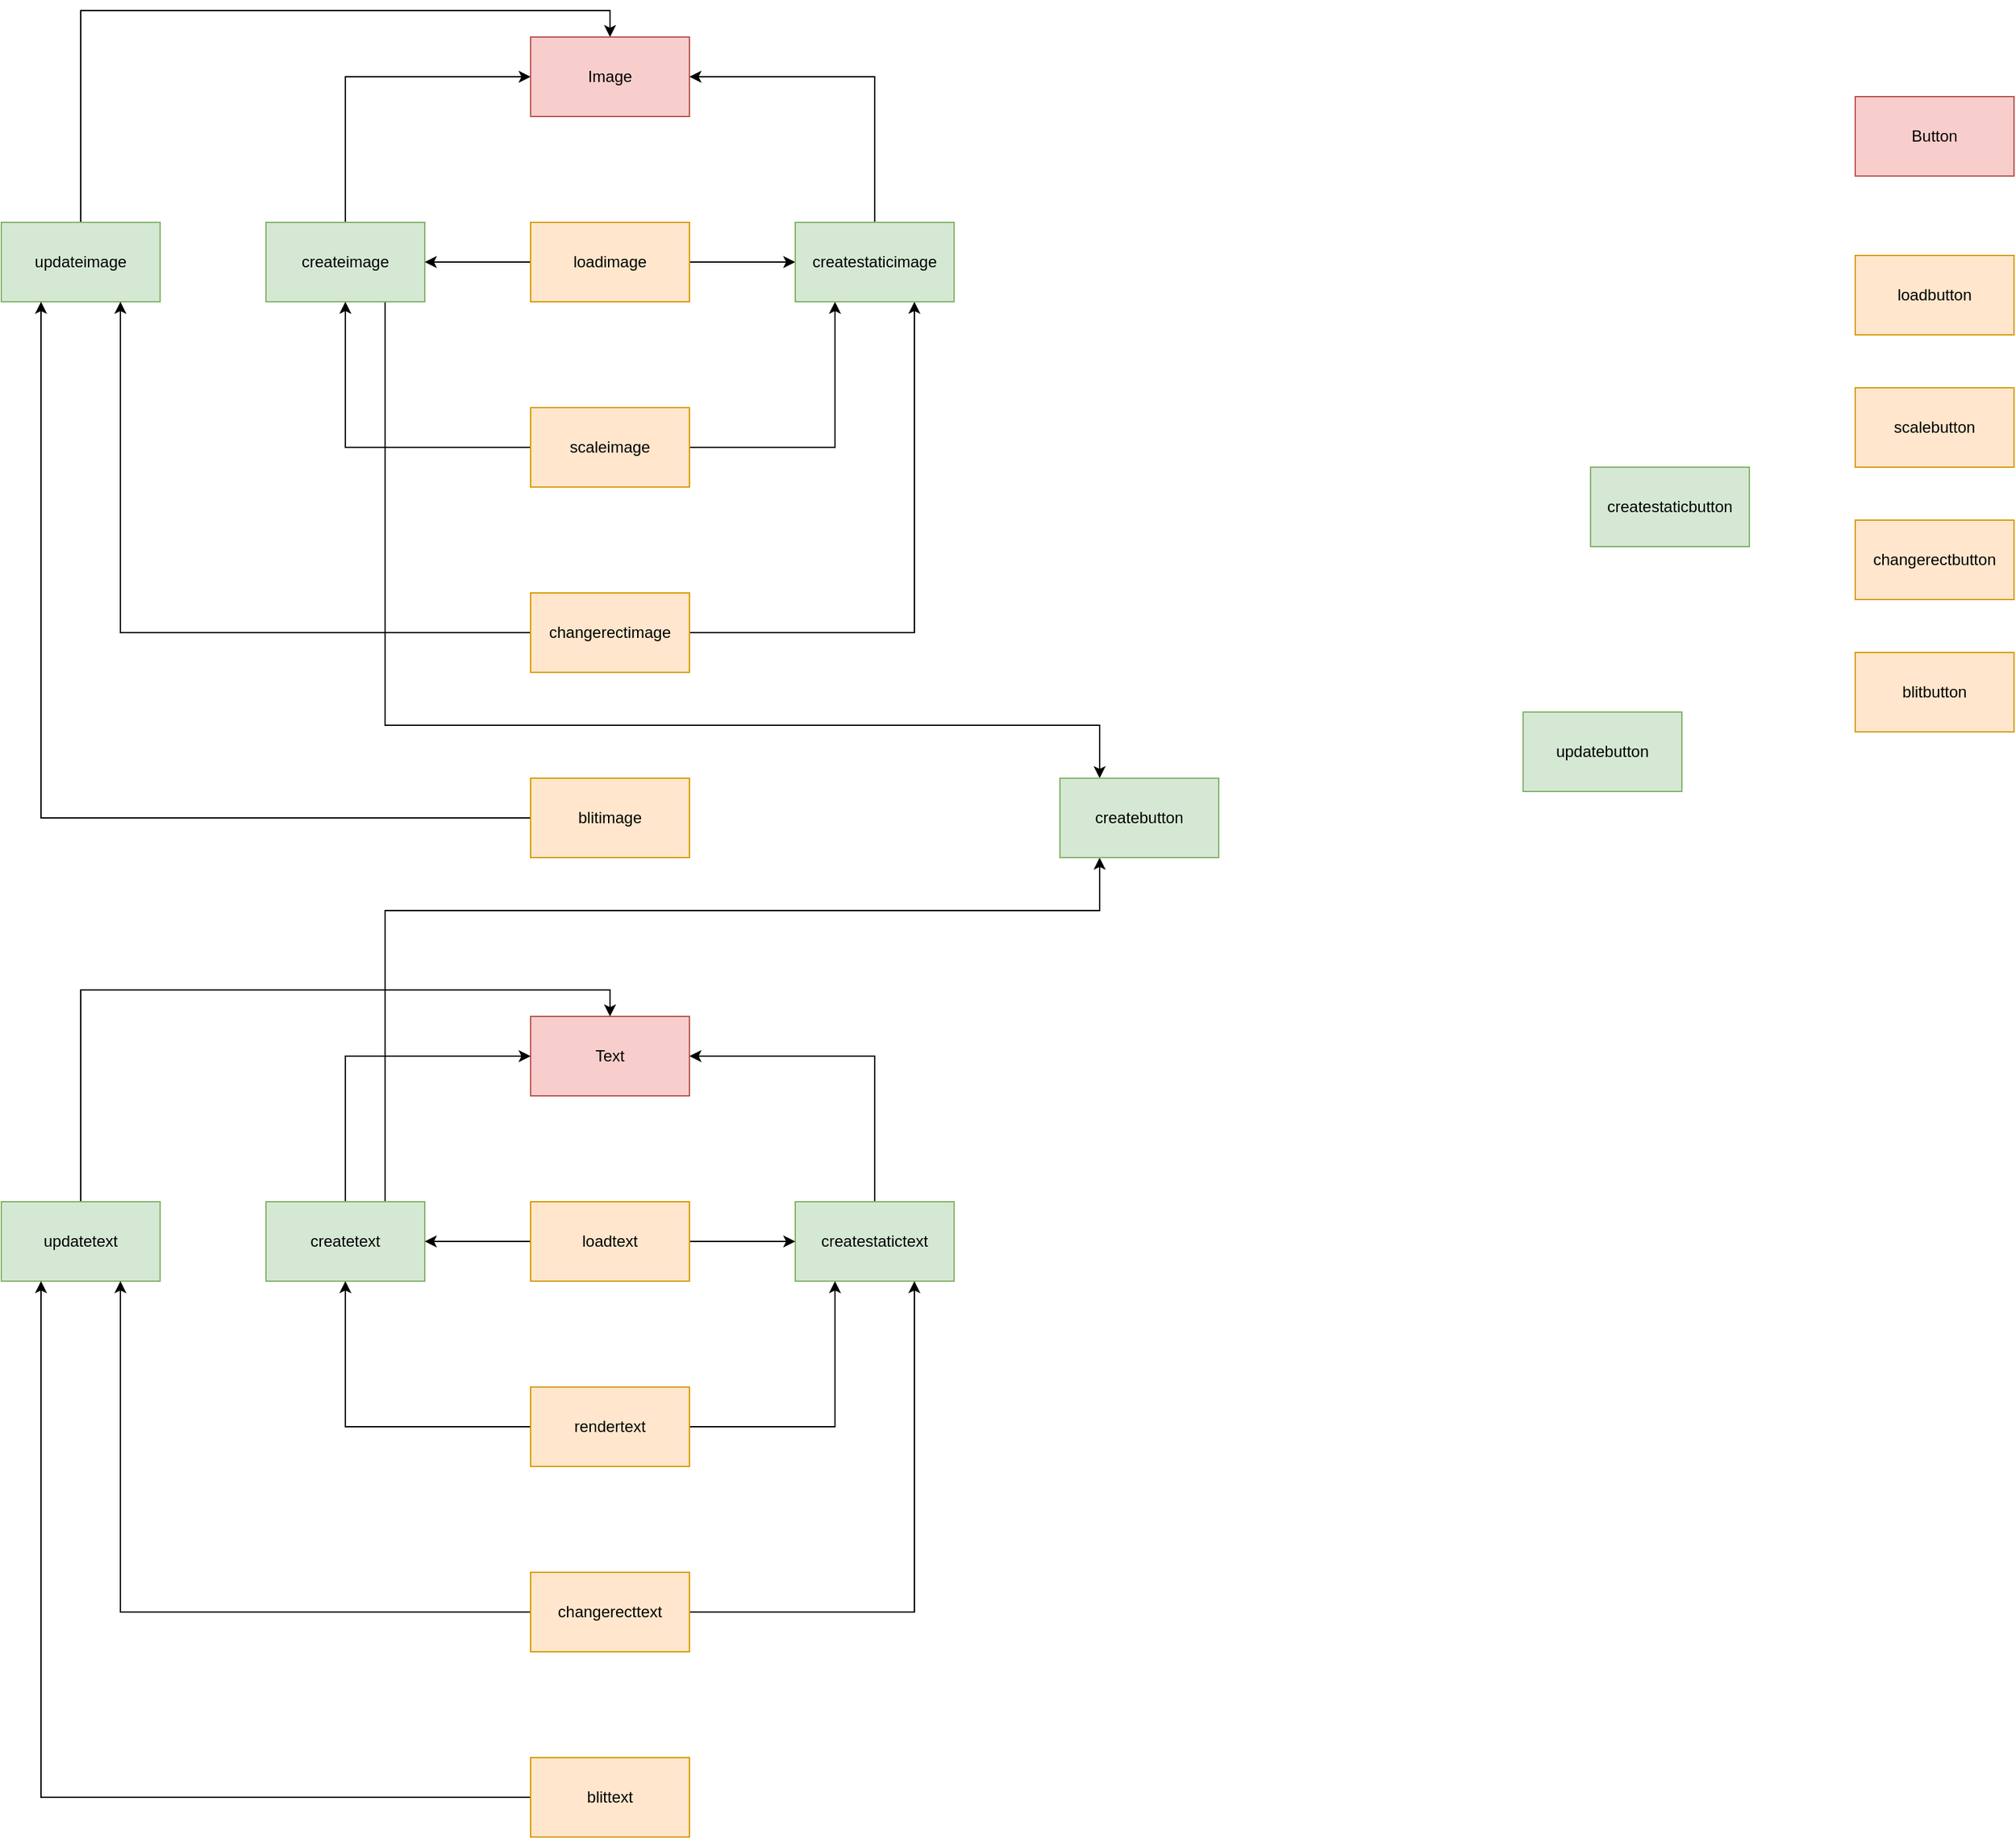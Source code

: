 <mxfile version="12.8.4" type="github">
  <diagram id="M2v9OtbhASXZDHdSWJYJ" name="Page-1">
    <mxGraphModel dx="1673" dy="933" grid="1" gridSize="10" guides="1" tooltips="1" connect="1" arrows="1" fold="1" page="1" pageScale="1" pageWidth="827" pageHeight="1169" math="0" shadow="0">
      <root>
        <mxCell id="0" />
        <mxCell id="1" parent="0" />
        <mxCell id="l5dD-DMRnh2UDKKwASvm-28" style="edgeStyle=orthogonalEdgeStyle;rounded=0;orthogonalLoop=1;jettySize=auto;html=1;exitX=0.5;exitY=0;exitDx=0;exitDy=0;entryX=0;entryY=0.5;entryDx=0;entryDy=0;" edge="1" parent="1" source="l5dD-DMRnh2UDKKwASvm-1" target="l5dD-DMRnh2UDKKwASvm-8">
          <mxGeometry relative="1" as="geometry" />
        </mxCell>
        <mxCell id="l5dD-DMRnh2UDKKwASvm-82" style="edgeStyle=orthogonalEdgeStyle;rounded=0;orthogonalLoop=1;jettySize=auto;html=1;exitX=0.75;exitY=1;exitDx=0;exitDy=0;entryX=0.25;entryY=0;entryDx=0;entryDy=0;" edge="1" parent="1" source="l5dD-DMRnh2UDKKwASvm-1" target="l5dD-DMRnh2UDKKwASvm-59">
          <mxGeometry relative="1" as="geometry">
            <Array as="points">
              <mxPoint x="330" y="580" />
              <mxPoint x="870" y="580" />
            </Array>
          </mxGeometry>
        </mxCell>
        <mxCell id="l5dD-DMRnh2UDKKwASvm-1" value="createimage" style="rounded=0;whiteSpace=wrap;html=1;fillColor=#d5e8d4;strokeColor=#82b366;" vertex="1" parent="1">
          <mxGeometry x="240" y="200" width="120" height="60" as="geometry" />
        </mxCell>
        <mxCell id="l5dD-DMRnh2UDKKwASvm-11" style="edgeStyle=orthogonalEdgeStyle;rounded=0;orthogonalLoop=1;jettySize=auto;html=1;exitX=0;exitY=0.5;exitDx=0;exitDy=0;entryX=1;entryY=0.5;entryDx=0;entryDy=0;" edge="1" parent="1" source="l5dD-DMRnh2UDKKwASvm-2" target="l5dD-DMRnh2UDKKwASvm-1">
          <mxGeometry relative="1" as="geometry" />
        </mxCell>
        <mxCell id="l5dD-DMRnh2UDKKwASvm-21" style="edgeStyle=orthogonalEdgeStyle;rounded=0;orthogonalLoop=1;jettySize=auto;html=1;exitX=1;exitY=0.5;exitDx=0;exitDy=0;entryX=0;entryY=0.5;entryDx=0;entryDy=0;" edge="1" parent="1" source="l5dD-DMRnh2UDKKwASvm-2" target="l5dD-DMRnh2UDKKwASvm-9">
          <mxGeometry relative="1" as="geometry" />
        </mxCell>
        <mxCell id="l5dD-DMRnh2UDKKwASvm-2" value="loadimage" style="rounded=0;whiteSpace=wrap;html=1;fillColor=#ffe6cc;strokeColor=#d79b00;" vertex="1" parent="1">
          <mxGeometry x="440" y="200" width="120" height="60" as="geometry" />
        </mxCell>
        <mxCell id="l5dD-DMRnh2UDKKwASvm-62" style="edgeStyle=orthogonalEdgeStyle;rounded=0;orthogonalLoop=1;jettySize=auto;html=1;exitX=0;exitY=0.5;exitDx=0;exitDy=0;entryX=0.5;entryY=1;entryDx=0;entryDy=0;" edge="1" parent="1" source="l5dD-DMRnh2UDKKwASvm-4" target="l5dD-DMRnh2UDKKwASvm-1">
          <mxGeometry relative="1" as="geometry" />
        </mxCell>
        <mxCell id="l5dD-DMRnh2UDKKwASvm-66" style="edgeStyle=orthogonalEdgeStyle;rounded=0;orthogonalLoop=1;jettySize=auto;html=1;exitX=1;exitY=0.5;exitDx=0;exitDy=0;entryX=0.25;entryY=1;entryDx=0;entryDy=0;" edge="1" parent="1" source="l5dD-DMRnh2UDKKwASvm-4" target="l5dD-DMRnh2UDKKwASvm-9">
          <mxGeometry relative="1" as="geometry" />
        </mxCell>
        <mxCell id="l5dD-DMRnh2UDKKwASvm-4" value="scaleimage" style="rounded=0;whiteSpace=wrap;html=1;fillColor=#ffe6cc;strokeColor=#d79b00;" vertex="1" parent="1">
          <mxGeometry x="440" y="340" width="120" height="60" as="geometry" />
        </mxCell>
        <mxCell id="l5dD-DMRnh2UDKKwASvm-32" style="edgeStyle=orthogonalEdgeStyle;rounded=0;orthogonalLoop=1;jettySize=auto;html=1;exitX=0.5;exitY=0;exitDx=0;exitDy=0;entryX=0.5;entryY=0;entryDx=0;entryDy=0;" edge="1" parent="1" source="l5dD-DMRnh2UDKKwASvm-5" target="l5dD-DMRnh2UDKKwASvm-8">
          <mxGeometry relative="1" as="geometry" />
        </mxCell>
        <mxCell id="l5dD-DMRnh2UDKKwASvm-5" value="updateimage" style="rounded=0;whiteSpace=wrap;html=1;fillColor=#d5e8d4;strokeColor=#82b366;" vertex="1" parent="1">
          <mxGeometry x="40" y="200" width="120" height="60" as="geometry" />
        </mxCell>
        <mxCell id="l5dD-DMRnh2UDKKwASvm-67" style="edgeStyle=orthogonalEdgeStyle;rounded=0;orthogonalLoop=1;jettySize=auto;html=1;exitX=1;exitY=0.5;exitDx=0;exitDy=0;entryX=0.75;entryY=1;entryDx=0;entryDy=0;" edge="1" parent="1" source="l5dD-DMRnh2UDKKwASvm-6" target="l5dD-DMRnh2UDKKwASvm-9">
          <mxGeometry relative="1" as="geometry" />
        </mxCell>
        <mxCell id="l5dD-DMRnh2UDKKwASvm-75" style="edgeStyle=orthogonalEdgeStyle;rounded=0;orthogonalLoop=1;jettySize=auto;html=1;exitX=0;exitY=0.5;exitDx=0;exitDy=0;entryX=0.75;entryY=1;entryDx=0;entryDy=0;" edge="1" parent="1" source="l5dD-DMRnh2UDKKwASvm-6" target="l5dD-DMRnh2UDKKwASvm-5">
          <mxGeometry relative="1" as="geometry" />
        </mxCell>
        <mxCell id="l5dD-DMRnh2UDKKwASvm-6" value="changerectimage" style="rounded=0;whiteSpace=wrap;html=1;fillColor=#ffe6cc;strokeColor=#d79b00;" vertex="1" parent="1">
          <mxGeometry x="440" y="480" width="120" height="60" as="geometry" />
        </mxCell>
        <mxCell id="l5dD-DMRnh2UDKKwASvm-76" style="edgeStyle=orthogonalEdgeStyle;rounded=0;orthogonalLoop=1;jettySize=auto;html=1;exitX=0;exitY=0.5;exitDx=0;exitDy=0;entryX=0.25;entryY=1;entryDx=0;entryDy=0;" edge="1" parent="1" source="l5dD-DMRnh2UDKKwASvm-7" target="l5dD-DMRnh2UDKKwASvm-5">
          <mxGeometry relative="1" as="geometry" />
        </mxCell>
        <mxCell id="l5dD-DMRnh2UDKKwASvm-7" value="blitimage" style="rounded=0;whiteSpace=wrap;html=1;fillColor=#ffe6cc;strokeColor=#d79b00;" vertex="1" parent="1">
          <mxGeometry x="440" y="620" width="120" height="60" as="geometry" />
        </mxCell>
        <mxCell id="l5dD-DMRnh2UDKKwASvm-8" value="Image" style="rounded=0;whiteSpace=wrap;html=1;fillColor=#f8cecc;strokeColor=#b85450;" vertex="1" parent="1">
          <mxGeometry x="440" y="60" width="120" height="60" as="geometry" />
        </mxCell>
        <mxCell id="l5dD-DMRnh2UDKKwASvm-29" style="edgeStyle=orthogonalEdgeStyle;rounded=0;orthogonalLoop=1;jettySize=auto;html=1;exitX=0.5;exitY=0;exitDx=0;exitDy=0;entryX=1;entryY=0.5;entryDx=0;entryDy=0;" edge="1" parent="1" source="l5dD-DMRnh2UDKKwASvm-9" target="l5dD-DMRnh2UDKKwASvm-8">
          <mxGeometry relative="1" as="geometry" />
        </mxCell>
        <mxCell id="l5dD-DMRnh2UDKKwASvm-9" value="createstaticimage" style="rounded=0;whiteSpace=wrap;html=1;fillColor=#d5e8d4;strokeColor=#82b366;" vertex="1" parent="1">
          <mxGeometry x="640" y="200" width="120" height="60" as="geometry" />
        </mxCell>
        <mxCell id="l5dD-DMRnh2UDKKwASvm-33" value="Text" style="rounded=0;whiteSpace=wrap;html=1;fillColor=#f8cecc;strokeColor=#b85450;" vertex="1" parent="1">
          <mxGeometry x="440" y="800" width="120" height="60" as="geometry" />
        </mxCell>
        <mxCell id="l5dD-DMRnh2UDKKwASvm-42" style="edgeStyle=orthogonalEdgeStyle;rounded=0;orthogonalLoop=1;jettySize=auto;html=1;exitX=0.5;exitY=0;exitDx=0;exitDy=0;entryX=0;entryY=0.5;entryDx=0;entryDy=0;" edge="1" parent="1" source="l5dD-DMRnh2UDKKwASvm-34" target="l5dD-DMRnh2UDKKwASvm-33">
          <mxGeometry relative="1" as="geometry" />
        </mxCell>
        <mxCell id="l5dD-DMRnh2UDKKwASvm-81" style="edgeStyle=orthogonalEdgeStyle;rounded=0;orthogonalLoop=1;jettySize=auto;html=1;exitX=0.75;exitY=0;exitDx=0;exitDy=0;entryX=0.25;entryY=1;entryDx=0;entryDy=0;" edge="1" parent="1" source="l5dD-DMRnh2UDKKwASvm-34" target="l5dD-DMRnh2UDKKwASvm-59">
          <mxGeometry relative="1" as="geometry">
            <Array as="points">
              <mxPoint x="330" y="720" />
              <mxPoint x="870" y="720" />
            </Array>
          </mxGeometry>
        </mxCell>
        <mxCell id="l5dD-DMRnh2UDKKwASvm-34" value="createtext" style="rounded=0;whiteSpace=wrap;html=1;fillColor=#d5e8d4;strokeColor=#82b366;" vertex="1" parent="1">
          <mxGeometry x="240" y="940" width="120" height="60" as="geometry" />
        </mxCell>
        <mxCell id="l5dD-DMRnh2UDKKwASvm-46" style="edgeStyle=orthogonalEdgeStyle;rounded=0;orthogonalLoop=1;jettySize=auto;html=1;exitX=0.5;exitY=0;exitDx=0;exitDy=0;entryX=1;entryY=0.5;entryDx=0;entryDy=0;" edge="1" parent="1" source="l5dD-DMRnh2UDKKwASvm-35" target="l5dD-DMRnh2UDKKwASvm-33">
          <mxGeometry relative="1" as="geometry" />
        </mxCell>
        <mxCell id="l5dD-DMRnh2UDKKwASvm-35" value="createstatictext" style="rounded=0;whiteSpace=wrap;html=1;fillColor=#d5e8d4;strokeColor=#82b366;" vertex="1" parent="1">
          <mxGeometry x="640" y="940" width="120" height="60" as="geometry" />
        </mxCell>
        <mxCell id="l5dD-DMRnh2UDKKwASvm-78" style="edgeStyle=orthogonalEdgeStyle;rounded=0;orthogonalLoop=1;jettySize=auto;html=1;exitX=0;exitY=0.5;exitDx=0;exitDy=0;entryX=1;entryY=0.5;entryDx=0;entryDy=0;" edge="1" parent="1" source="l5dD-DMRnh2UDKKwASvm-36" target="l5dD-DMRnh2UDKKwASvm-34">
          <mxGeometry relative="1" as="geometry" />
        </mxCell>
        <mxCell id="l5dD-DMRnh2UDKKwASvm-79" style="edgeStyle=orthogonalEdgeStyle;rounded=0;orthogonalLoop=1;jettySize=auto;html=1;exitX=1;exitY=0.5;exitDx=0;exitDy=0;entryX=0;entryY=0.5;entryDx=0;entryDy=0;" edge="1" parent="1" source="l5dD-DMRnh2UDKKwASvm-36" target="l5dD-DMRnh2UDKKwASvm-35">
          <mxGeometry relative="1" as="geometry" />
        </mxCell>
        <mxCell id="l5dD-DMRnh2UDKKwASvm-36" value="loadtext" style="rounded=0;whiteSpace=wrap;html=1;fillColor=#ffe6cc;strokeColor=#d79b00;" vertex="1" parent="1">
          <mxGeometry x="440" y="940" width="120" height="60" as="geometry" />
        </mxCell>
        <mxCell id="l5dD-DMRnh2UDKKwASvm-72" style="edgeStyle=orthogonalEdgeStyle;rounded=0;orthogonalLoop=1;jettySize=auto;html=1;exitX=0;exitY=0.5;exitDx=0;exitDy=0;entryX=0.5;entryY=1;entryDx=0;entryDy=0;" edge="1" parent="1" source="l5dD-DMRnh2UDKKwASvm-37" target="l5dD-DMRnh2UDKKwASvm-34">
          <mxGeometry relative="1" as="geometry" />
        </mxCell>
        <mxCell id="l5dD-DMRnh2UDKKwASvm-73" style="edgeStyle=orthogonalEdgeStyle;rounded=0;orthogonalLoop=1;jettySize=auto;html=1;exitX=1;exitY=0.5;exitDx=0;exitDy=0;entryX=0.25;entryY=1;entryDx=0;entryDy=0;" edge="1" parent="1" source="l5dD-DMRnh2UDKKwASvm-37" target="l5dD-DMRnh2UDKKwASvm-35">
          <mxGeometry relative="1" as="geometry" />
        </mxCell>
        <mxCell id="l5dD-DMRnh2UDKKwASvm-37" value="rendertext" style="rounded=0;whiteSpace=wrap;html=1;fillColor=#ffe6cc;strokeColor=#d79b00;" vertex="1" parent="1">
          <mxGeometry x="440" y="1080" width="120" height="60" as="geometry" />
        </mxCell>
        <mxCell id="l5dD-DMRnh2UDKKwASvm-41" style="edgeStyle=orthogonalEdgeStyle;rounded=0;orthogonalLoop=1;jettySize=auto;html=1;exitX=0.5;exitY=0;exitDx=0;exitDy=0;entryX=0.5;entryY=0;entryDx=0;entryDy=0;" edge="1" parent="1" source="l5dD-DMRnh2UDKKwASvm-38" target="l5dD-DMRnh2UDKKwASvm-33">
          <mxGeometry relative="1" as="geometry" />
        </mxCell>
        <mxCell id="l5dD-DMRnh2UDKKwASvm-38" value="updatetext" style="rounded=0;whiteSpace=wrap;html=1;fillColor=#d5e8d4;strokeColor=#82b366;" vertex="1" parent="1">
          <mxGeometry x="40" y="940" width="120" height="60" as="geometry" />
        </mxCell>
        <mxCell id="l5dD-DMRnh2UDKKwASvm-70" style="edgeStyle=orthogonalEdgeStyle;rounded=0;orthogonalLoop=1;jettySize=auto;html=1;exitX=0;exitY=0.5;exitDx=0;exitDy=0;entryX=0.75;entryY=1;entryDx=0;entryDy=0;" edge="1" parent="1" source="l5dD-DMRnh2UDKKwASvm-39" target="l5dD-DMRnh2UDKKwASvm-38">
          <mxGeometry relative="1" as="geometry" />
        </mxCell>
        <mxCell id="l5dD-DMRnh2UDKKwASvm-74" style="edgeStyle=orthogonalEdgeStyle;rounded=0;orthogonalLoop=1;jettySize=auto;html=1;exitX=1;exitY=0.5;exitDx=0;exitDy=0;entryX=0.75;entryY=1;entryDx=0;entryDy=0;" edge="1" parent="1" source="l5dD-DMRnh2UDKKwASvm-39" target="l5dD-DMRnh2UDKKwASvm-35">
          <mxGeometry relative="1" as="geometry" />
        </mxCell>
        <mxCell id="l5dD-DMRnh2UDKKwASvm-39" value="changerecttext" style="rounded=0;whiteSpace=wrap;html=1;fillColor=#ffe6cc;strokeColor=#d79b00;" vertex="1" parent="1">
          <mxGeometry x="440" y="1220" width="120" height="60" as="geometry" />
        </mxCell>
        <mxCell id="l5dD-DMRnh2UDKKwASvm-71" style="edgeStyle=orthogonalEdgeStyle;rounded=0;orthogonalLoop=1;jettySize=auto;html=1;exitX=0;exitY=0.5;exitDx=0;exitDy=0;entryX=0.25;entryY=1;entryDx=0;entryDy=0;" edge="1" parent="1" source="l5dD-DMRnh2UDKKwASvm-40" target="l5dD-DMRnh2UDKKwASvm-38">
          <mxGeometry relative="1" as="geometry" />
        </mxCell>
        <mxCell id="l5dD-DMRnh2UDKKwASvm-40" value="blittext" style="rounded=0;whiteSpace=wrap;html=1;fillColor=#ffe6cc;strokeColor=#d79b00;" vertex="1" parent="1">
          <mxGeometry x="440" y="1360" width="120" height="60" as="geometry" />
        </mxCell>
        <mxCell id="l5dD-DMRnh2UDKKwASvm-53" value="Button" style="rounded=0;whiteSpace=wrap;html=1;fillColor=#f8cecc;strokeColor=#b85450;" vertex="1" parent="1">
          <mxGeometry x="1441" y="105" width="120" height="60" as="geometry" />
        </mxCell>
        <mxCell id="l5dD-DMRnh2UDKKwASvm-54" value="loadbutton" style="rounded=0;whiteSpace=wrap;html=1;fillColor=#ffe6cc;strokeColor=#d79b00;" vertex="1" parent="1">
          <mxGeometry x="1441" y="225" width="120" height="60" as="geometry" />
        </mxCell>
        <mxCell id="l5dD-DMRnh2UDKKwASvm-55" value="scalebutton" style="rounded=0;whiteSpace=wrap;html=1;fillColor=#ffe6cc;strokeColor=#d79b00;" vertex="1" parent="1">
          <mxGeometry x="1441" y="325" width="120" height="60" as="geometry" />
        </mxCell>
        <mxCell id="l5dD-DMRnh2UDKKwASvm-56" value="changerectbutton" style="rounded=0;whiteSpace=wrap;html=1;fillColor=#ffe6cc;strokeColor=#d79b00;" vertex="1" parent="1">
          <mxGeometry x="1441" y="425" width="120" height="60" as="geometry" />
        </mxCell>
        <mxCell id="l5dD-DMRnh2UDKKwASvm-57" value="blitbutton" style="rounded=0;whiteSpace=wrap;html=1;fillColor=#ffe6cc;strokeColor=#d79b00;" vertex="1" parent="1">
          <mxGeometry x="1441" y="525" width="120" height="60" as="geometry" />
        </mxCell>
        <mxCell id="l5dD-DMRnh2UDKKwASvm-58" value="createstaticbutton" style="rounded=0;whiteSpace=wrap;html=1;fillColor=#d5e8d4;strokeColor=#82b366;" vertex="1" parent="1">
          <mxGeometry x="1241" y="385" width="120" height="60" as="geometry" />
        </mxCell>
        <mxCell id="l5dD-DMRnh2UDKKwASvm-59" value="createbutton" style="rounded=0;whiteSpace=wrap;html=1;fillColor=#d5e8d4;strokeColor=#82b366;" vertex="1" parent="1">
          <mxGeometry x="840" y="620" width="120" height="60" as="geometry" />
        </mxCell>
        <mxCell id="l5dD-DMRnh2UDKKwASvm-60" value="updatebutton" style="rounded=0;whiteSpace=wrap;html=1;fillColor=#d5e8d4;strokeColor=#82b366;" vertex="1" parent="1">
          <mxGeometry x="1190" y="570" width="120" height="60" as="geometry" />
        </mxCell>
      </root>
    </mxGraphModel>
  </diagram>
</mxfile>
